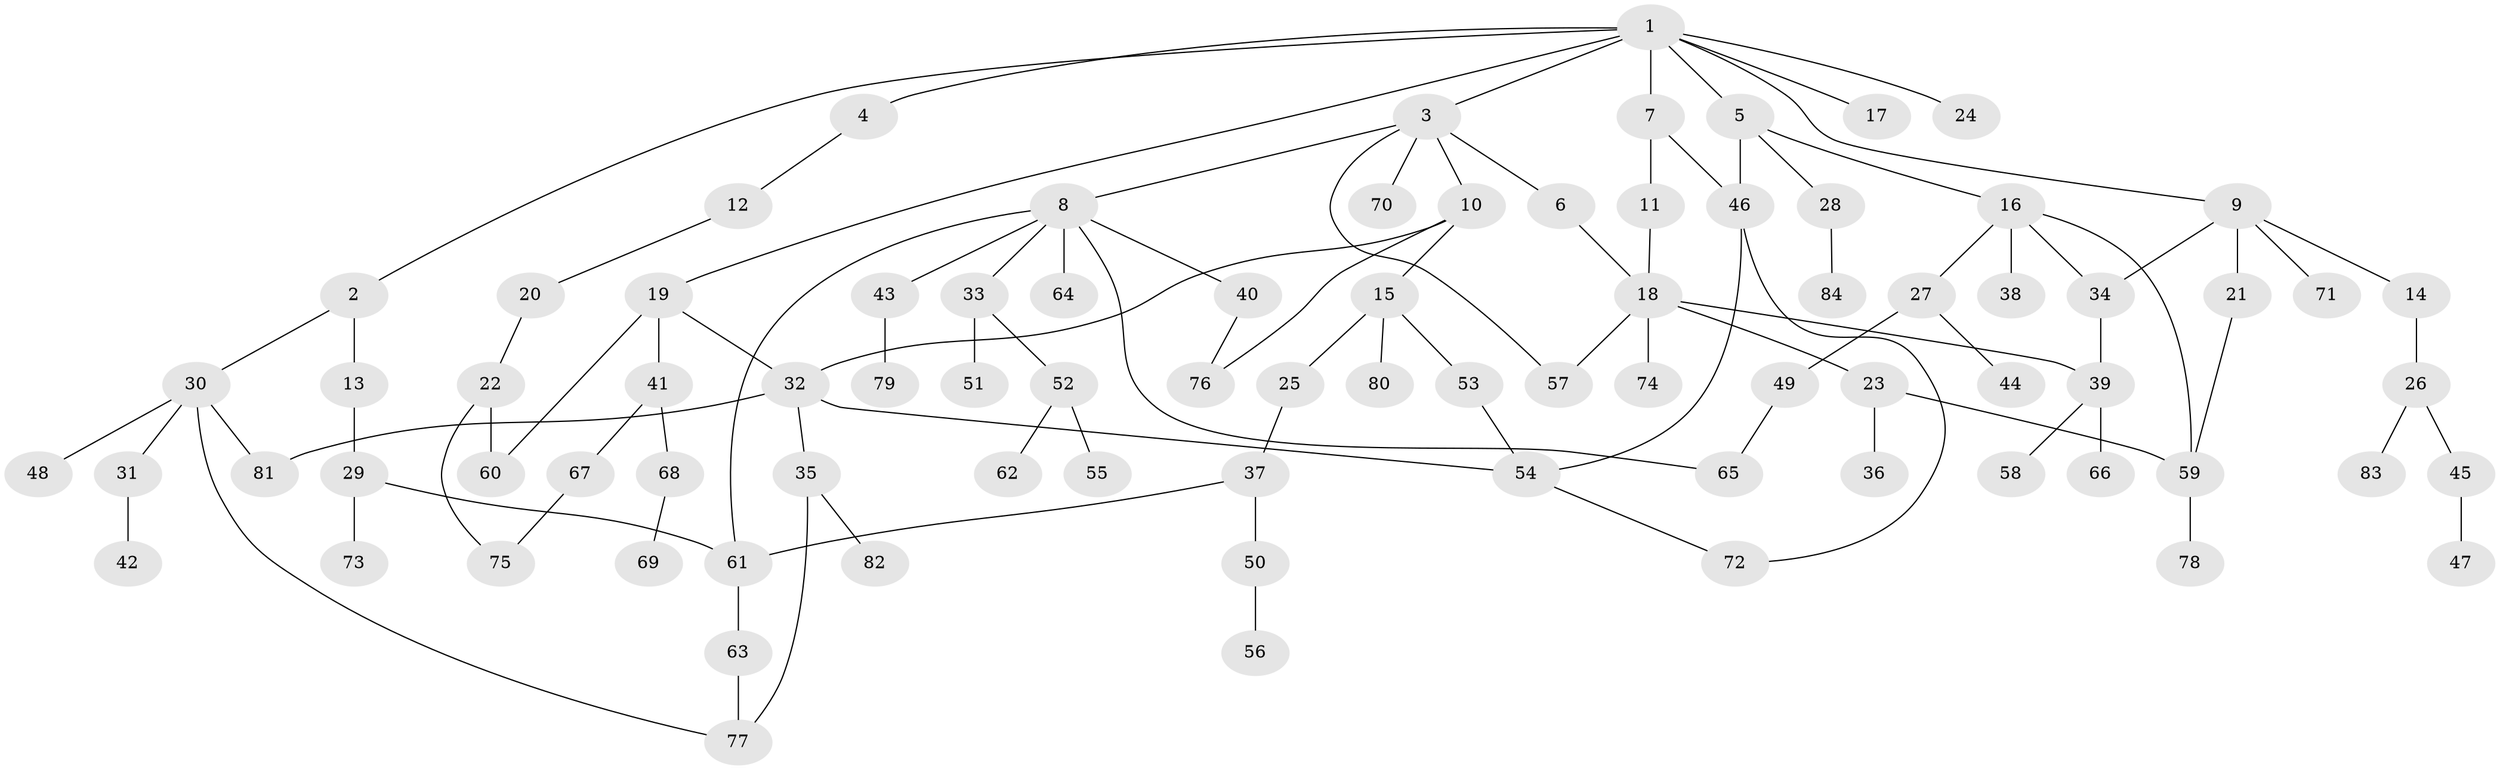 // Generated by graph-tools (version 1.1) at 2025/49/03/09/25 03:49:24]
// undirected, 84 vertices, 103 edges
graph export_dot {
graph [start="1"]
  node [color=gray90,style=filled];
  1;
  2;
  3;
  4;
  5;
  6;
  7;
  8;
  9;
  10;
  11;
  12;
  13;
  14;
  15;
  16;
  17;
  18;
  19;
  20;
  21;
  22;
  23;
  24;
  25;
  26;
  27;
  28;
  29;
  30;
  31;
  32;
  33;
  34;
  35;
  36;
  37;
  38;
  39;
  40;
  41;
  42;
  43;
  44;
  45;
  46;
  47;
  48;
  49;
  50;
  51;
  52;
  53;
  54;
  55;
  56;
  57;
  58;
  59;
  60;
  61;
  62;
  63;
  64;
  65;
  66;
  67;
  68;
  69;
  70;
  71;
  72;
  73;
  74;
  75;
  76;
  77;
  78;
  79;
  80;
  81;
  82;
  83;
  84;
  1 -- 2;
  1 -- 3;
  1 -- 4;
  1 -- 5;
  1 -- 7;
  1 -- 9;
  1 -- 17;
  1 -- 19;
  1 -- 24;
  2 -- 13;
  2 -- 30;
  3 -- 6;
  3 -- 8;
  3 -- 10;
  3 -- 57;
  3 -- 70;
  4 -- 12;
  5 -- 16;
  5 -- 28;
  5 -- 46;
  6 -- 18;
  7 -- 11;
  7 -- 46;
  8 -- 33;
  8 -- 40;
  8 -- 43;
  8 -- 61;
  8 -- 64;
  8 -- 65;
  9 -- 14;
  9 -- 21;
  9 -- 71;
  9 -- 34;
  10 -- 15;
  10 -- 76;
  10 -- 32;
  11 -- 18;
  12 -- 20;
  13 -- 29;
  14 -- 26;
  15 -- 25;
  15 -- 53;
  15 -- 80;
  16 -- 27;
  16 -- 34;
  16 -- 38;
  16 -- 59;
  18 -- 23;
  18 -- 74;
  18 -- 39;
  18 -- 57;
  19 -- 32;
  19 -- 41;
  19 -- 60;
  20 -- 22;
  21 -- 59;
  22 -- 60;
  22 -- 75;
  23 -- 36;
  23 -- 59;
  25 -- 37;
  26 -- 45;
  26 -- 83;
  27 -- 44;
  27 -- 49;
  28 -- 84;
  29 -- 73;
  29 -- 61;
  30 -- 31;
  30 -- 48;
  30 -- 81;
  30 -- 77;
  31 -- 42;
  32 -- 35;
  32 -- 54;
  32 -- 81;
  33 -- 51;
  33 -- 52;
  34 -- 39;
  35 -- 77;
  35 -- 82;
  37 -- 50;
  37 -- 61;
  39 -- 58;
  39 -- 66;
  40 -- 76;
  41 -- 67;
  41 -- 68;
  43 -- 79;
  45 -- 47;
  46 -- 72;
  46 -- 54;
  49 -- 65;
  50 -- 56;
  52 -- 55;
  52 -- 62;
  53 -- 54;
  54 -- 72;
  59 -- 78;
  61 -- 63;
  63 -- 77;
  67 -- 75;
  68 -- 69;
}

